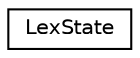 digraph "Graphical Class Hierarchy"
{
 // LATEX_PDF_SIZE
  edge [fontname="Helvetica",fontsize="10",labelfontname="Helvetica",labelfontsize="10"];
  node [fontname="Helvetica",fontsize="10",shape=record];
  rankdir="LR";
  Node0 [label="LexState",height=0.2,width=0.4,color="black", fillcolor="white", style="filled",URL="$struct_lex_state.html",tooltip=" "];
}
